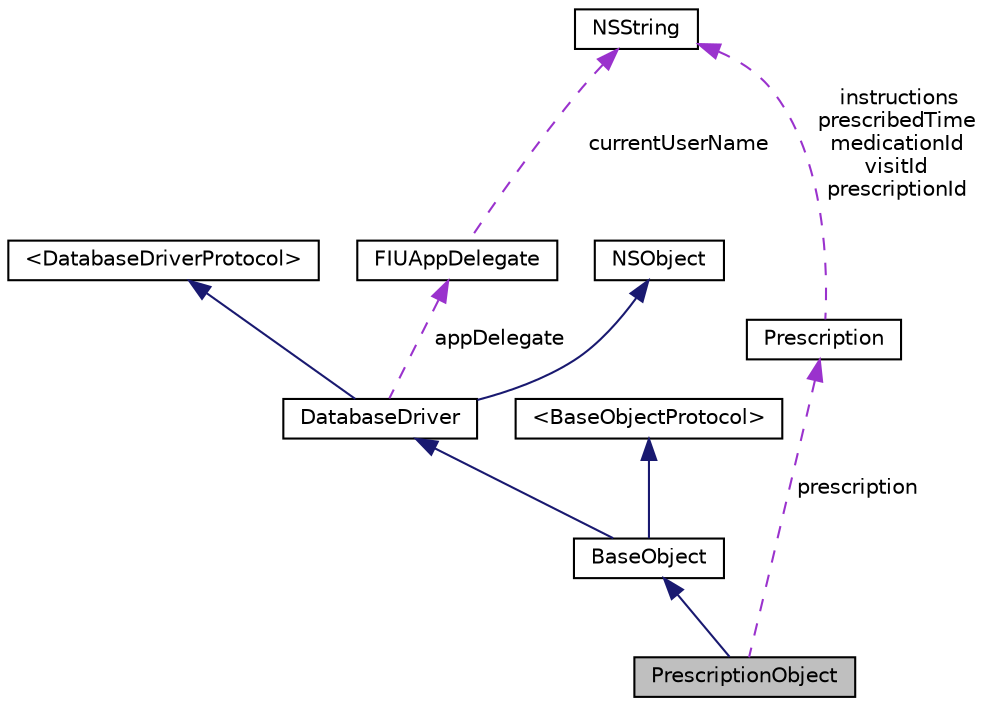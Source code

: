 digraph G
{
  edge [fontname="Helvetica",fontsize="10",labelfontname="Helvetica",labelfontsize="10"];
  node [fontname="Helvetica",fontsize="10",shape=record];
  Node1 [label="PrescriptionObject",height=0.2,width=0.4,color="black", fillcolor="grey75", style="filled" fontcolor="black"];
  Node2 -> Node1 [dir="back",color="midnightblue",fontsize="10",style="solid",fontname="Helvetica"];
  Node2 [label="BaseObject",height=0.2,width=0.4,color="black", fillcolor="white", style="filled",URL="$interface_base_object.html"];
  Node3 -> Node2 [dir="back",color="midnightblue",fontsize="10",style="solid",fontname="Helvetica"];
  Node3 [label="DatabaseDriver",height=0.2,width=0.4,color="black", fillcolor="white", style="filled",URL="$interface_database_driver.html"];
  Node4 -> Node3 [dir="back",color="midnightblue",fontsize="10",style="solid",fontname="Helvetica"];
  Node4 [label="NSObject",height=0.2,width=0.4,color="black", fillcolor="white", style="filled",URL="$class_n_s_object.html"];
  Node5 -> Node3 [dir="back",color="midnightblue",fontsize="10",style="solid",fontname="Helvetica"];
  Node5 [label="\<DatabaseDriverProtocol\>",height=0.2,width=0.4,color="black", fillcolor="white", style="filled",URL="$protocol_database_driver_protocol-p.html"];
  Node6 -> Node3 [dir="back",color="darkorchid3",fontsize="10",style="dashed",label=" appDelegate" ,fontname="Helvetica"];
  Node6 [label="FIUAppDelegate",height=0.2,width=0.4,color="black", fillcolor="white", style="filled",URL="$interface_f_i_u_app_delegate.html"];
  Node7 -> Node6 [dir="back",color="darkorchid3",fontsize="10",style="dashed",label=" currentUserName" ,fontname="Helvetica"];
  Node7 [label="NSString",height=0.2,width=0.4,color="black", fillcolor="white", style="filled",URL="$class_n_s_string.html"];
  Node8 -> Node2 [dir="back",color="midnightblue",fontsize="10",style="solid",fontname="Helvetica"];
  Node8 [label="\<BaseObjectProtocol\>",height=0.2,width=0.4,color="black", fillcolor="white", style="filled",URL="$protocol_base_object_protocol-p.html"];
  Node9 -> Node1 [dir="back",color="darkorchid3",fontsize="10",style="dashed",label=" prescription" ,fontname="Helvetica"];
  Node9 [label="Prescription",height=0.2,width=0.4,color="black", fillcolor="white", style="filled",URL="$interface_prescription.html"];
  Node7 -> Node9 [dir="back",color="darkorchid3",fontsize="10",style="dashed",label=" instructions\nprescribedTime\nmedicationId\nvisitId\nprescriptionId" ,fontname="Helvetica"];
}
